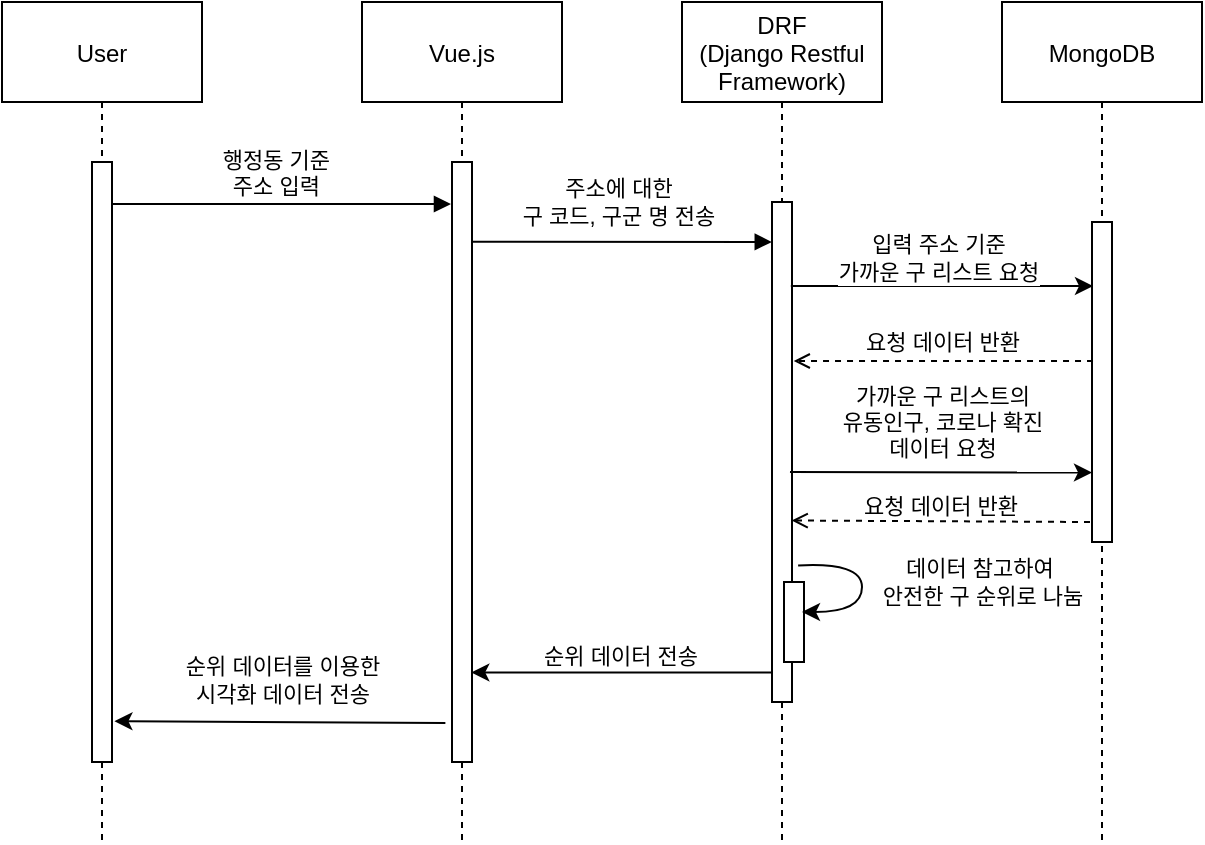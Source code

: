 <mxfile version="14.4.8" type="device"><diagram id="kgpKYQtTHZ0yAKxKKP6v" name="Page-1"><mxGraphModel dx="898" dy="511" grid="1" gridSize="10" guides="1" tooltips="1" connect="1" arrows="1" fold="1" page="1" pageScale="1" pageWidth="850" pageHeight="1100" math="0" shadow="0"><root><mxCell id="0"/><mxCell id="1" parent="0"/><mxCell id="3nuBFxr9cyL0pnOWT2aG-1" value="User" style="shape=umlLifeline;perimeter=lifelinePerimeter;container=1;collapsible=0;recursiveResize=0;rounded=0;shadow=0;strokeWidth=1;size=50;" parent="1" vertex="1"><mxGeometry x="120" y="80" width="100" height="420" as="geometry"/></mxCell><mxCell id="3nuBFxr9cyL0pnOWT2aG-2" value="" style="points=[];perimeter=orthogonalPerimeter;rounded=0;shadow=0;strokeWidth=1;" parent="3nuBFxr9cyL0pnOWT2aG-1" vertex="1"><mxGeometry x="45" y="80" width="10" height="300" as="geometry"/></mxCell><mxCell id="3nuBFxr9cyL0pnOWT2aG-5" value="Vue.js" style="shape=umlLifeline;perimeter=lifelinePerimeter;container=1;collapsible=0;recursiveResize=0;rounded=0;shadow=0;strokeWidth=1;size=50;" parent="1" vertex="1"><mxGeometry x="300" y="80" width="100" height="420" as="geometry"/></mxCell><mxCell id="3nuBFxr9cyL0pnOWT2aG-6" value="" style="points=[];perimeter=orthogonalPerimeter;rounded=0;shadow=0;strokeWidth=1;" parent="3nuBFxr9cyL0pnOWT2aG-5" vertex="1"><mxGeometry x="45" y="80" width="10" height="300" as="geometry"/></mxCell><mxCell id="HyWkEnUmm8bTVTnMJ1wA-1" value="DRF&#10;(Django Restful&#10;Framework)" style="shape=umlLifeline;perimeter=lifelinePerimeter;container=1;collapsible=0;recursiveResize=0;rounded=0;shadow=0;strokeWidth=1;size=50;" parent="1" vertex="1"><mxGeometry x="460" y="80" width="100" height="420" as="geometry"/></mxCell><mxCell id="HyWkEnUmm8bTVTnMJ1wA-2" value="" style="points=[];perimeter=orthogonalPerimeter;rounded=0;shadow=0;strokeWidth=1;" parent="HyWkEnUmm8bTVTnMJ1wA-1" vertex="1"><mxGeometry x="45" y="100" width="10" height="250" as="geometry"/></mxCell><mxCell id="jqJ7cCI3ANMdVy_3lN-l-3" value="" style="rounded=0;whiteSpace=wrap;html=1;" vertex="1" parent="HyWkEnUmm8bTVTnMJ1wA-1"><mxGeometry x="51" y="290" width="10" height="40" as="geometry"/></mxCell><mxCell id="HyWkEnUmm8bTVTnMJ1wA-16" value="데이터 참고하여&amp;nbsp;&lt;br&gt;안전한 구 순위로 나눔" style="curved=1;endArrow=classic;html=1;fontSize=11;exitX=1.306;exitY=0.727;exitDx=0;exitDy=0;exitPerimeter=0;" parent="HyWkEnUmm8bTVTnMJ1wA-1" source="HyWkEnUmm8bTVTnMJ1wA-2" edge="1"><mxGeometry x="-0.044" y="60" width="50" height="50" relative="1" as="geometry"><mxPoint x="-90" y="270" as="sourcePoint"/><mxPoint x="60" y="305" as="targetPoint"/><Array as="points"><mxPoint x="90" y="280"/><mxPoint x="90" y="305"/></Array><mxPoint as="offset"/></mxGeometry></mxCell><mxCell id="HyWkEnUmm8bTVTnMJ1wA-3" value="MongoDB" style="shape=umlLifeline;perimeter=lifelinePerimeter;container=1;collapsible=0;recursiveResize=0;rounded=0;shadow=0;strokeWidth=1;size=50;" parent="1" vertex="1"><mxGeometry x="620" y="80" width="100" height="420" as="geometry"/></mxCell><mxCell id="HyWkEnUmm8bTVTnMJ1wA-4" value="" style="points=[];perimeter=orthogonalPerimeter;rounded=0;shadow=0;strokeWidth=1;" parent="HyWkEnUmm8bTVTnMJ1wA-3" vertex="1"><mxGeometry x="45" y="110" width="10" height="160" as="geometry"/></mxCell><mxCell id="3nuBFxr9cyL0pnOWT2aG-3" value="행정동 기준&#10;주소 입력" style="verticalAlign=bottom;startArrow=none;endArrow=block;shadow=0;strokeWidth=1;startFill=0;rounded=1;entryX=-0.052;entryY=0.07;entryDx=0;entryDy=0;entryPerimeter=0;exitX=0.97;exitY=0.07;exitDx=0;exitDy=0;exitPerimeter=0;" parent="1" source="3nuBFxr9cyL0pnOWT2aG-2" target="3nuBFxr9cyL0pnOWT2aG-6" edge="1"><mxGeometry x="-0.028" relative="1" as="geometry"><mxPoint x="180" y="181" as="sourcePoint"/><mxPoint x="340" y="171" as="targetPoint"/><Array as="points"/><mxPoint as="offset"/></mxGeometry></mxCell><mxCell id="HyWkEnUmm8bTVTnMJ1wA-10" value="주소에 대한 &lt;br style=&quot;font-size: 11px;&quot;&gt;구 코드, 구군 명 전송" style="endArrow=block;html=1;exitX=1.007;exitY=0.133;exitDx=0;exitDy=0;exitPerimeter=0;endFill=1;labelBorderColor=none;spacingLeft=0;fontSize=11;spacing=3;entryX=-0.012;entryY=0.08;entryDx=0;entryDy=0;entryPerimeter=0;" parent="1" source="3nuBFxr9cyL0pnOWT2aG-6" target="HyWkEnUmm8bTVTnMJ1wA-2" edge="1"><mxGeometry x="-0.027" y="20" width="50" height="50" relative="1" as="geometry"><mxPoint x="360" y="190" as="sourcePoint"/><mxPoint x="500" y="200" as="targetPoint"/><Array as="points"/><mxPoint as="offset"/></mxGeometry></mxCell><mxCell id="HyWkEnUmm8bTVTnMJ1wA-12" value="입력 주소 기준&lt;br&gt;가까운 구 리스트 요청" style="endArrow=classic;html=1;fontSize=11;exitX=0.942;exitY=0.168;exitDx=0;exitDy=0;exitPerimeter=0;entryX=0.05;entryY=0.2;entryDx=0;entryDy=0;entryPerimeter=0;" parent="1" source="HyWkEnUmm8bTVTnMJ1wA-2" target="HyWkEnUmm8bTVTnMJ1wA-4" edge="1"><mxGeometry x="-0.029" y="14" width="50" height="50" relative="1" as="geometry"><mxPoint x="517" y="205" as="sourcePoint"/><mxPoint x="660" y="204" as="targetPoint"/><mxPoint as="offset"/></mxGeometry></mxCell><mxCell id="HyWkEnUmm8bTVTnMJ1wA-13" value="요청 데이터 반환" style="endArrow=open;html=1;fontSize=11;exitX=0.051;exitY=0.335;exitDx=0;exitDy=0;exitPerimeter=0;entryX=1.087;entryY=0.335;entryDx=0;entryDy=0;entryPerimeter=0;dashed=1;endFill=0;" parent="1" edge="1"><mxGeometry x="0.009" y="-10" width="50" height="50" relative="1" as="geometry"><mxPoint x="665.51" y="259.5" as="sourcePoint"/><mxPoint x="515.87" y="259.5" as="targetPoint"/><Array as="points"/><mxPoint as="offset"/></mxGeometry></mxCell><mxCell id="HyWkEnUmm8bTVTnMJ1wA-14" value="가까운 구 리스트의&lt;br&gt;유동인구, 코로나 확진 &lt;br&gt;데이터 요청" style="endArrow=classic;html=1;fontSize=11;exitX=0.899;exitY=0.5;exitDx=0;exitDy=0;exitPerimeter=0;entryX=-0.001;entryY=0.501;entryDx=0;entryDy=0;entryPerimeter=0;" parent="1" edge="1"><mxGeometry x="0.006" y="25" width="50" height="50" relative="1" as="geometry"><mxPoint x="513.99" y="315.0" as="sourcePoint"/><mxPoint x="664.99" y="315.3" as="targetPoint"/><mxPoint as="offset"/></mxGeometry></mxCell><mxCell id="HyWkEnUmm8bTVTnMJ1wA-15" value="요청 데이터 반환" style="endArrow=open;html=1;fontSize=11;dashed=1;endFill=0;entryX=0.982;entryY=0.637;entryDx=0;entryDy=0;entryPerimeter=0;" parent="1" target="HyWkEnUmm8bTVTnMJ1wA-2" edge="1"><mxGeometry x="0.007" y="-8" width="50" height="50" relative="1" as="geometry"><mxPoint x="664" y="340" as="sourcePoint"/><mxPoint x="520" y="340" as="targetPoint"/><Array as="points"/><mxPoint as="offset"/></mxGeometry></mxCell><mxCell id="HyWkEnUmm8bTVTnMJ1wA-17" value="순위 데이터 전송" style="endArrow=classic;html=1;fontSize=11;entryX=0.967;entryY=0.834;entryDx=0;entryDy=0;entryPerimeter=0;exitX=-0.011;exitY=0.834;exitDx=0;exitDy=0;exitPerimeter=0;" parent="1" edge="1"><mxGeometry x="0.007" y="-8" width="50" height="50" relative="1" as="geometry"><mxPoint x="504.89" y="415.2" as="sourcePoint"/><mxPoint x="354.67" y="415.2" as="targetPoint"/><Array as="points"/><mxPoint as="offset"/></mxGeometry></mxCell><mxCell id="jqJ7cCI3ANMdVy_3lN-l-1" value="순위 데이터를 이용한&lt;br&gt;시각화 데이터 전송" style="endArrow=classic;html=1;fontSize=11;exitX=-0.33;exitY=0.935;exitDx=0;exitDy=0;exitPerimeter=0;entryX=1.122;entryY=0.932;entryDx=0;entryDy=0;entryPerimeter=0;" edge="1" parent="1" target="3nuBFxr9cyL0pnOWT2aG-2"><mxGeometry x="-0.014" y="-21" width="50" height="50" relative="1" as="geometry"><mxPoint x="341.7" y="440.5" as="sourcePoint"/><mxPoint x="180" y="442" as="targetPoint"/><Array as="points"/><mxPoint as="offset"/></mxGeometry></mxCell></root></mxGraphModel></diagram></mxfile>